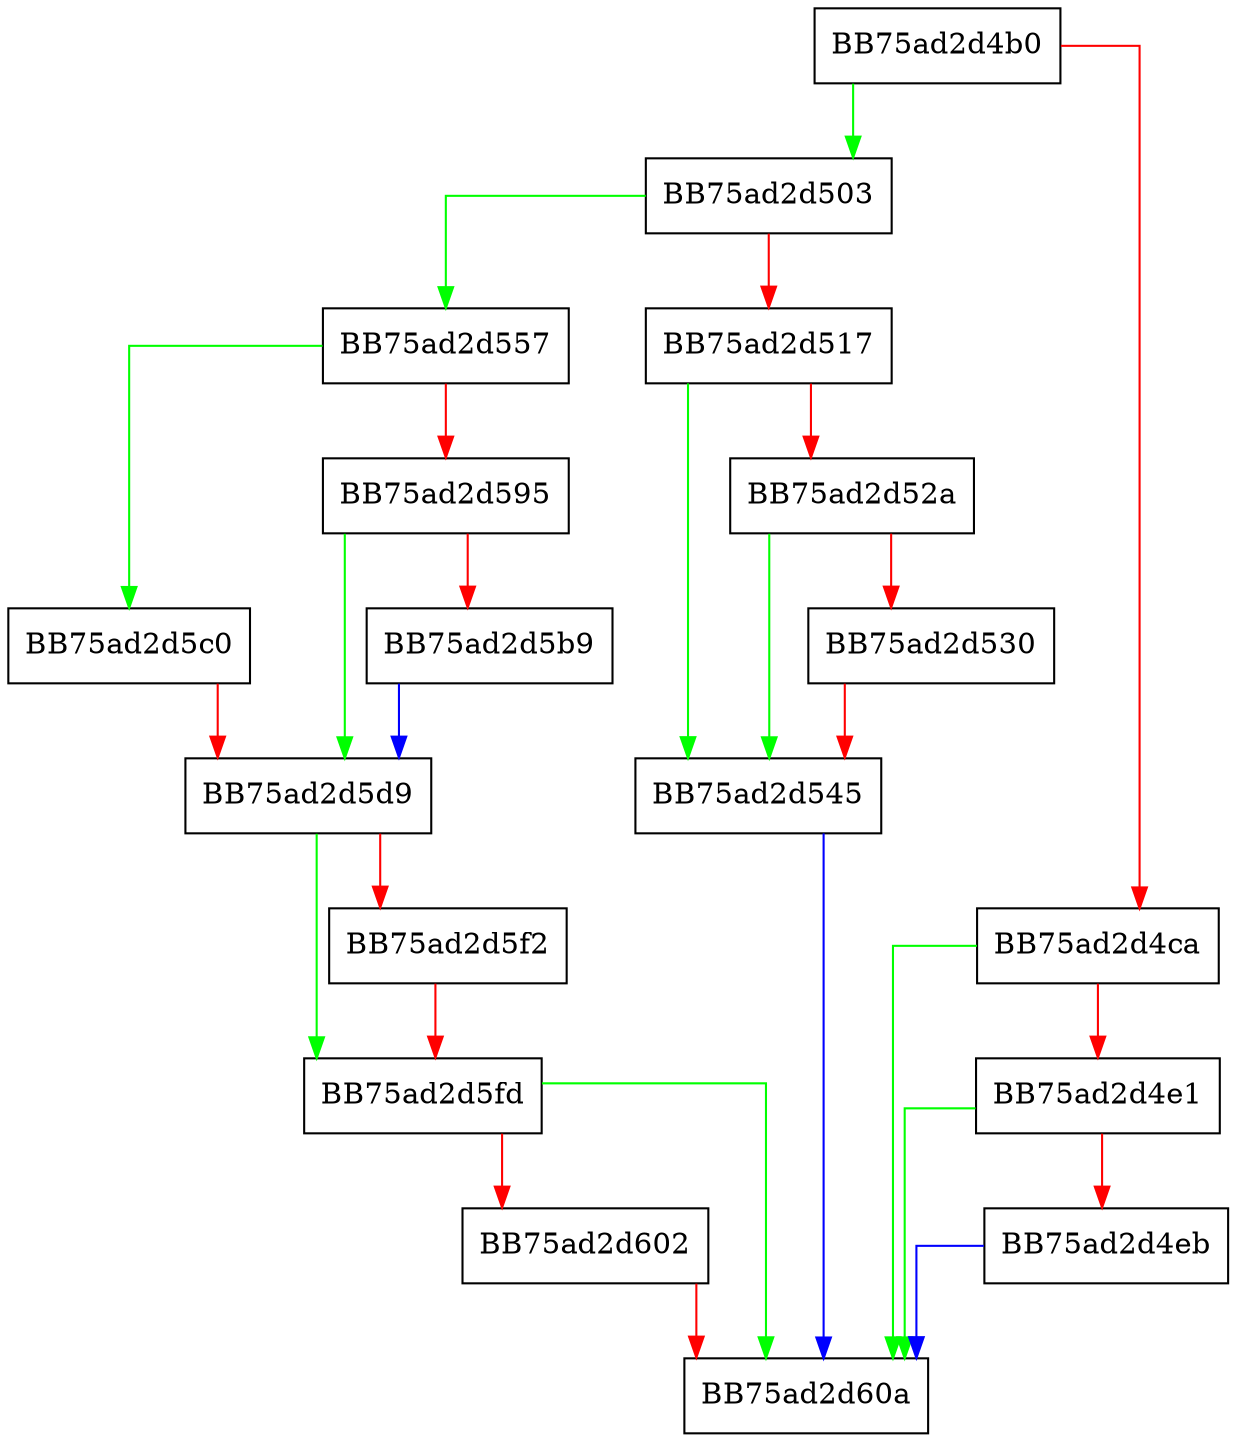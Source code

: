 digraph LuaDefaultSpecialRegistry {
  node [shape="box"];
  graph [splines=ortho];
  BB75ad2d4b0 -> BB75ad2d503 [color="green"];
  BB75ad2d4b0 -> BB75ad2d4ca [color="red"];
  BB75ad2d4ca -> BB75ad2d60a [color="green"];
  BB75ad2d4ca -> BB75ad2d4e1 [color="red"];
  BB75ad2d4e1 -> BB75ad2d60a [color="green"];
  BB75ad2d4e1 -> BB75ad2d4eb [color="red"];
  BB75ad2d4eb -> BB75ad2d60a [color="blue"];
  BB75ad2d503 -> BB75ad2d557 [color="green"];
  BB75ad2d503 -> BB75ad2d517 [color="red"];
  BB75ad2d517 -> BB75ad2d545 [color="green"];
  BB75ad2d517 -> BB75ad2d52a [color="red"];
  BB75ad2d52a -> BB75ad2d545 [color="green"];
  BB75ad2d52a -> BB75ad2d530 [color="red"];
  BB75ad2d530 -> BB75ad2d545 [color="red"];
  BB75ad2d545 -> BB75ad2d60a [color="blue"];
  BB75ad2d557 -> BB75ad2d5c0 [color="green"];
  BB75ad2d557 -> BB75ad2d595 [color="red"];
  BB75ad2d595 -> BB75ad2d5d9 [color="green"];
  BB75ad2d595 -> BB75ad2d5b9 [color="red"];
  BB75ad2d5b9 -> BB75ad2d5d9 [color="blue"];
  BB75ad2d5c0 -> BB75ad2d5d9 [color="red"];
  BB75ad2d5d9 -> BB75ad2d5fd [color="green"];
  BB75ad2d5d9 -> BB75ad2d5f2 [color="red"];
  BB75ad2d5f2 -> BB75ad2d5fd [color="red"];
  BB75ad2d5fd -> BB75ad2d60a [color="green"];
  BB75ad2d5fd -> BB75ad2d602 [color="red"];
  BB75ad2d602 -> BB75ad2d60a [color="red"];
}